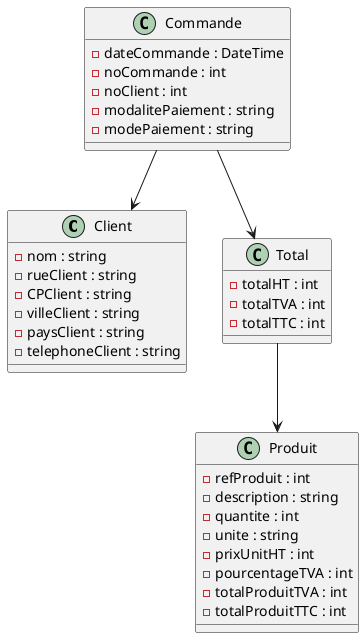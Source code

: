 @startuml
'https://plantuml.com/class-diagram

class Client {
    -nom : string
    -rueClient : string
    -CPClient : string
    -villeClient : string
    -paysClient : string
    -telephoneClient : string
}

class Commande {
    -dateCommande : DateTime
    -noCommande : int
    -noClient : int
    -modalitePaiement : string
    -modePaiement : string
}

class Produit {
    -refProduit : int
    -description : string
    -quantite : int
    -unite : string
    -prixUnitHT : int
    -pourcentageTVA : int
    -totalProduitTVA : int
    -totalProduitTTC : int
}

class Total {
    -totalHT : int
    -totalTVA : int
    -totalTTC : int
}

Commande --> Client
Commande --> Total
Total --> Produit

@enduml